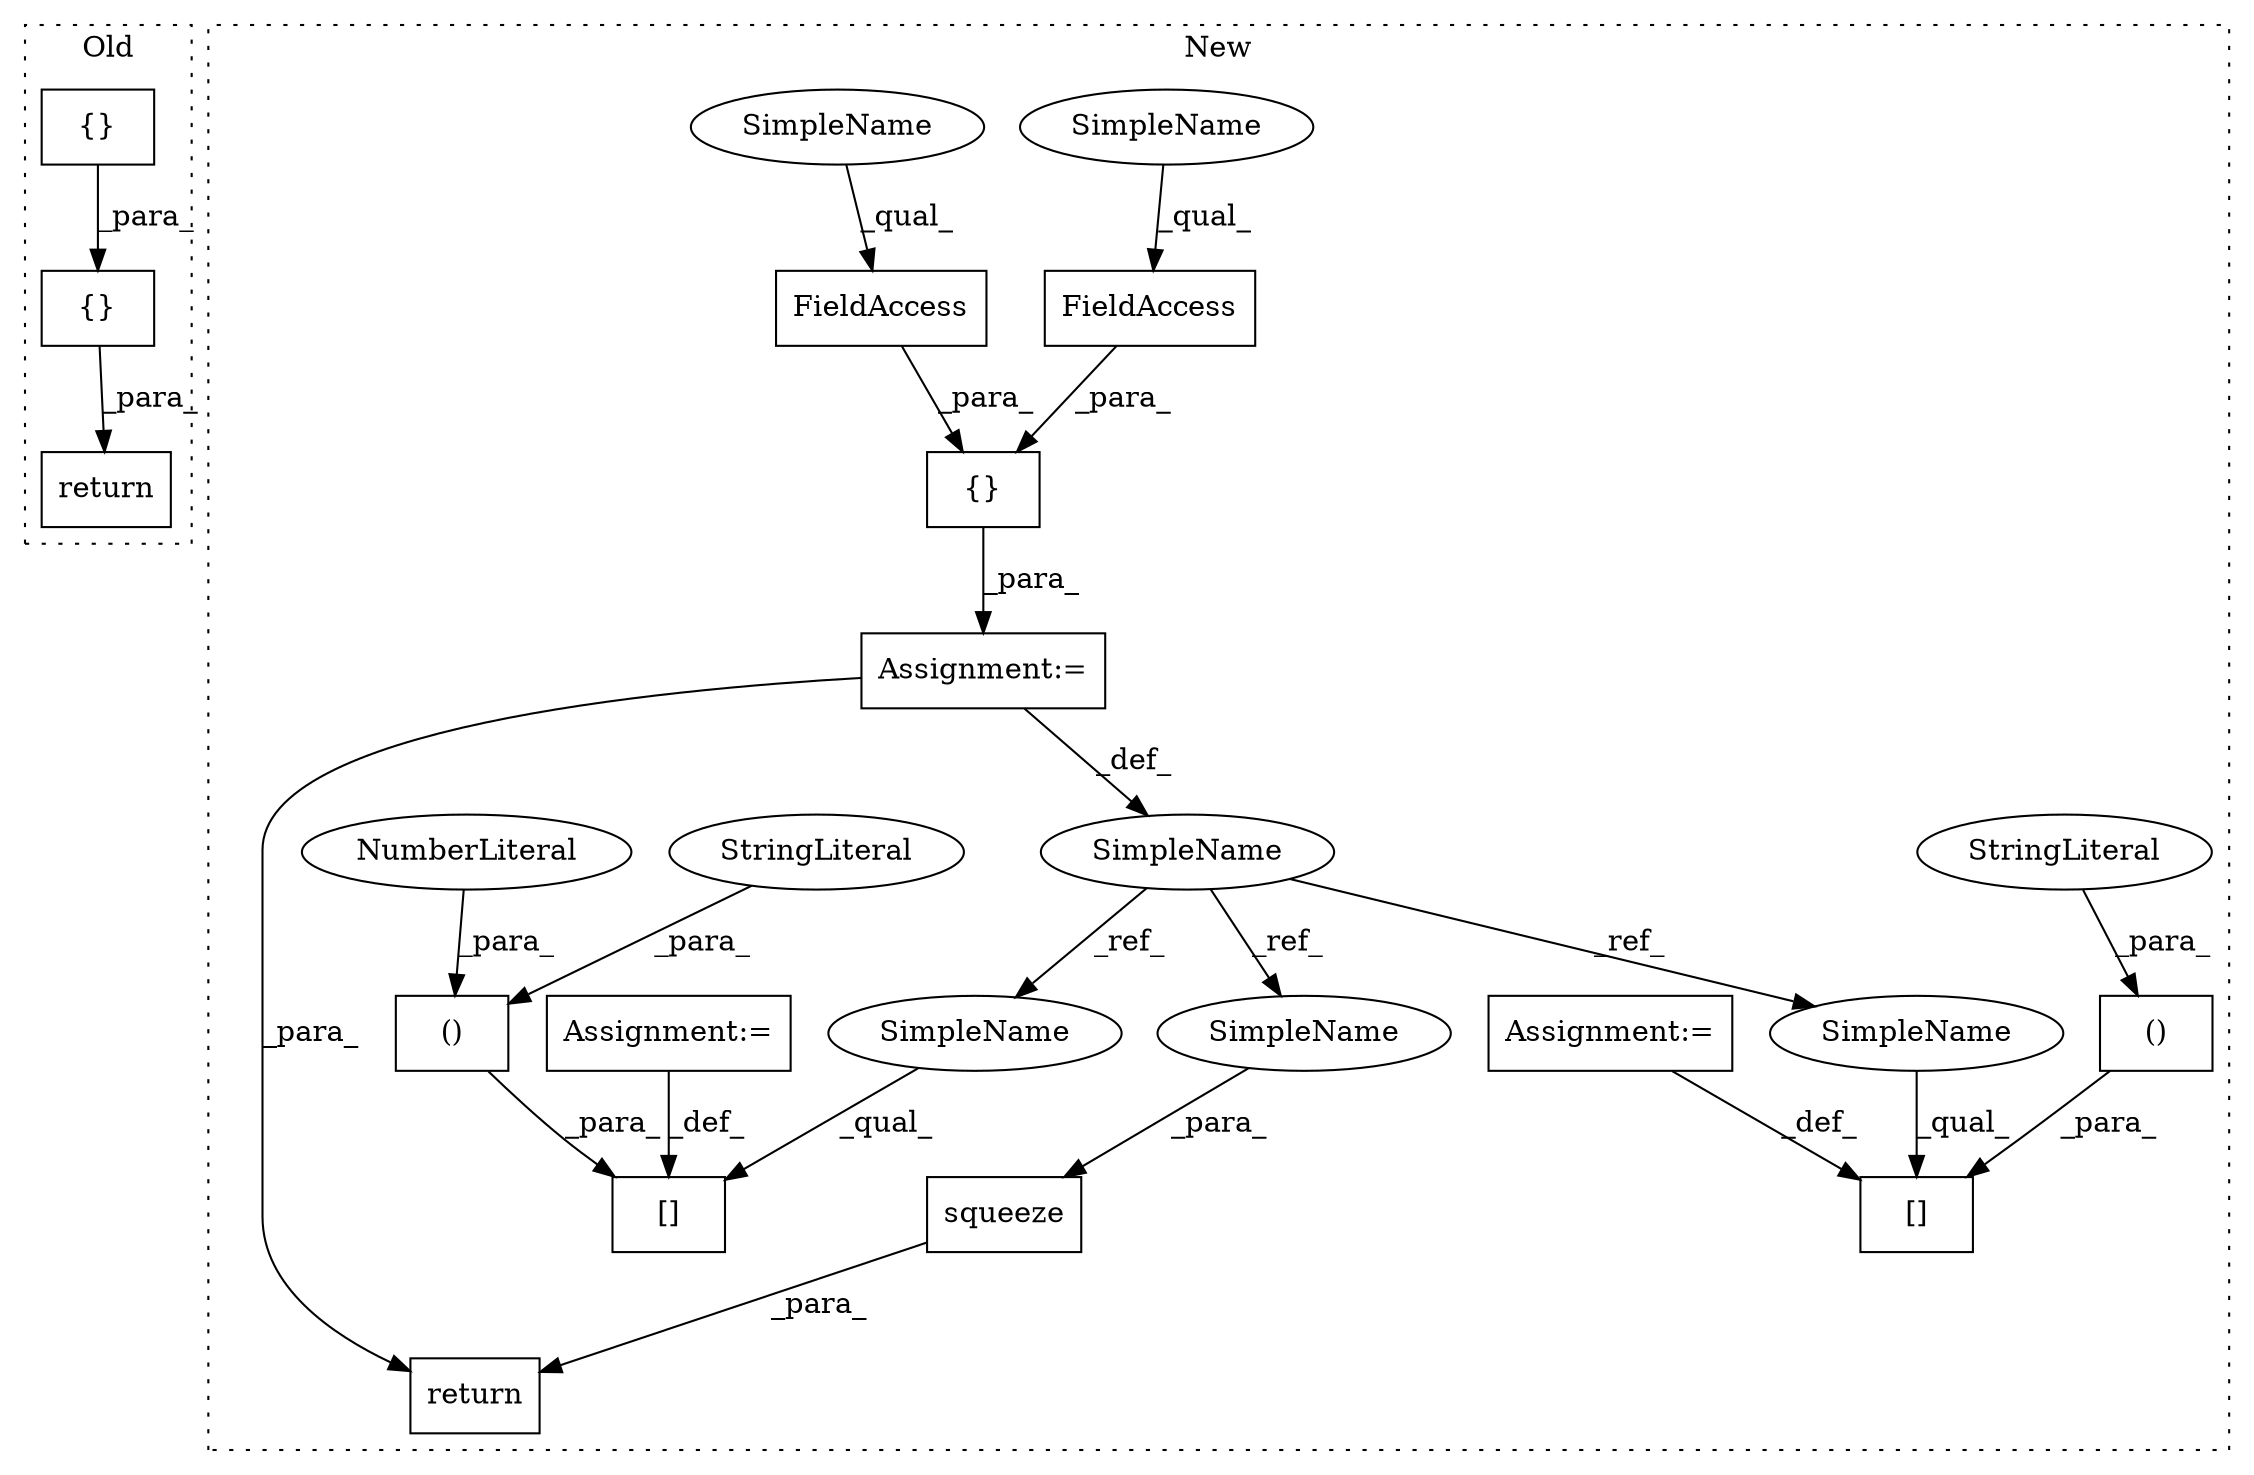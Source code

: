 digraph G {
subgraph cluster0 {
1 [label="{}" a="4" s="1257,1351" l="1,1" shape="box"];
5 [label="return" a="41" s="1203" l="7" shape="box"];
16 [label="{}" a="4" s="1234,1363" l="1,1" shape="box"];
label = "Old";
style="dotted";
}
subgraph cluster1 {
2 [label="squeeze" a="32" s="1668,1678" l="8,1" shape="box"];
3 [label="Assignment:=" a="7" s="1299" l="1" shape="box"];
4 [label="[]" a="2" s="1357,1443" l="8,2" shape="box"];
6 [label="return" a="41" s="1655" l="7" shape="box"];
7 [label="[]" a="2" s="1520,1589" l="8,2" shape="box"];
8 [label="()" a="106" s="1365" l="78" shape="box"];
9 [label="SimpleName" a="42" s="1297" l="2" shape="ellipse"];
10 [label="()" a="106" s="1528" l="61" shape="box"];
11 [label="StringLiteral" a="45" s="1396" l="18" shape="ellipse"];
12 [label="StringLiteral" a="45" s="1573" l="16" shape="ellipse"];
13 [label="Assignment:=" a="7" s="1591" l="1" shape="box"];
14 [label="Assignment:=" a="7" s="1445" l="1" shape="box"];
15 [label="NumberLiteral" a="34" s="1528" l="1" shape="ellipse"];
17 [label="{}" a="4" s="1321,1349" l="1,1" shape="box"];
18 [label="FieldAccess" a="22" s="1334" l="7" shape="box"];
19 [label="FieldAccess" a="22" s="1342" l="7" shape="box"];
20 [label="SimpleName" a="42" s="1334" l="3" shape="ellipse"];
21 [label="SimpleName" a="42" s="1342" l="3" shape="ellipse"];
22 [label="SimpleName" a="42" s="1676" l="2" shape="ellipse"];
23 [label="SimpleName" a="42" s="1357" l="2" shape="ellipse"];
24 [label="SimpleName" a="42" s="1520" l="2" shape="ellipse"];
label = "New";
style="dotted";
}
1 -> 16 [label="_para_"];
2 -> 6 [label="_para_"];
3 -> 6 [label="_para_"];
3 -> 9 [label="_def_"];
8 -> 4 [label="_para_"];
9 -> 22 [label="_ref_"];
9 -> 24 [label="_ref_"];
9 -> 23 [label="_ref_"];
10 -> 7 [label="_para_"];
11 -> 8 [label="_para_"];
12 -> 10 [label="_para_"];
13 -> 7 [label="_def_"];
14 -> 4 [label="_def_"];
15 -> 10 [label="_para_"];
16 -> 5 [label="_para_"];
17 -> 3 [label="_para_"];
18 -> 17 [label="_para_"];
19 -> 17 [label="_para_"];
20 -> 18 [label="_qual_"];
21 -> 19 [label="_qual_"];
22 -> 2 [label="_para_"];
23 -> 4 [label="_qual_"];
24 -> 7 [label="_qual_"];
}